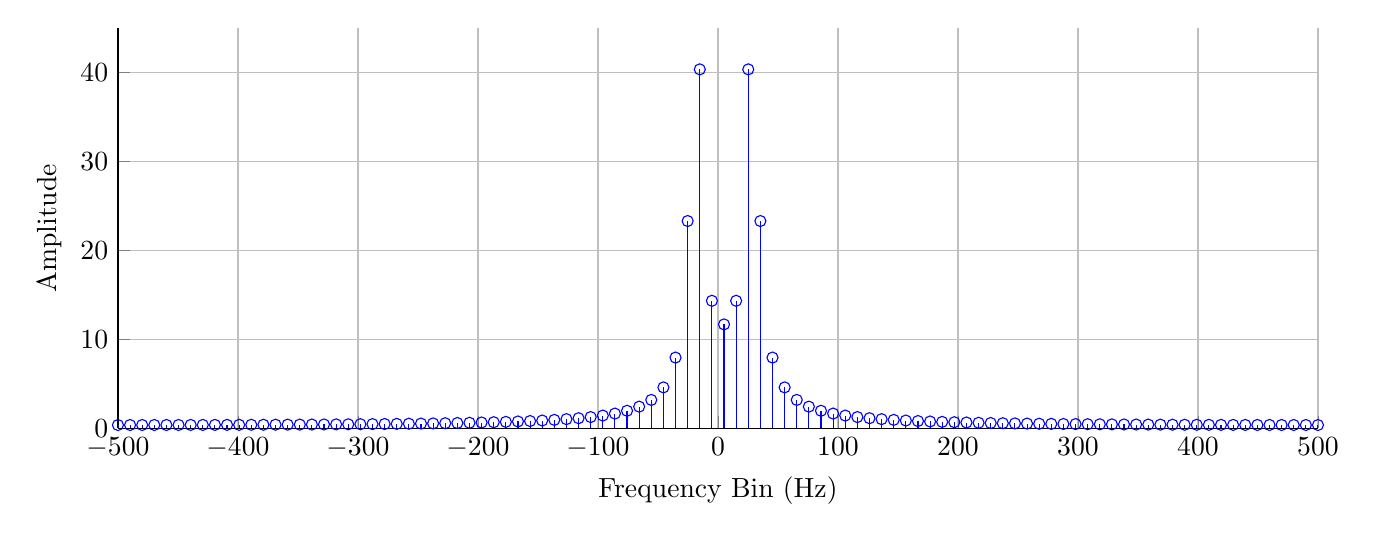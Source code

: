 % This file was created by matlab2tikz v0.4.7 (commit 702a69c38ec8199e39ae3054d8e7897cd2bdae98) running on MATLAB 8.3.
% Copyright (c) 2008--2014, Nico Schlömer <nico.schloemer@gmail.com>
% All rights reserved.
% Minimal pgfplots version: 1.3
% 
% The latest updates can be retrieved from
%   http://www.mathworks.com/matlabcentral/fileexchange/22022-matlab2tikz
% where you can also make suggestions and rate matlab2tikz.
% 
\begin{tikzpicture}

\begin{axis}[%
width=6in,
height=2in,
scale only axis,
xmin=-500,
xmax=500,
xlabel={Frequency Bin (Hz)},
xmajorgrids,
ymin=0,
ymax=45,
ylabel={Amplitude},
ymajorgrids,
axis x line*=bottom,
axis y line*=left
]
\addplot[ycomb,color=blue,solid,mark=o,mark options={solid}] plot table[row sep=crcr] {-500	0.362\\
-489.899	0.362\\
-479.798	0.363\\
-469.697	0.364\\
-459.596	0.365\\
-449.495	0.367\\
-439.394	0.369\\
-429.293	0.372\\
-419.192	0.375\\
-409.091	0.378\\
-398.99	0.382\\
-388.889	0.386\\
-378.788	0.391\\
-368.687	0.396\\
-358.586	0.402\\
-348.485	0.409\\
-338.384	0.416\\
-328.283	0.424\\
-318.182	0.433\\
-308.081	0.443\\
-297.98	0.453\\
-287.879	0.465\\
-277.778	0.477\\
-267.677	0.491\\
-257.576	0.507\\
-247.475	0.524\\
-237.374	0.543\\
-227.273	0.564\\
-217.172	0.587\\
-207.071	0.613\\
-196.97	0.643\\
-186.869	0.676\\
-176.768	0.714\\
-166.667	0.758\\
-156.566	0.808\\
-146.465	0.867\\
-136.364	0.938\\
-126.263	1.022\\
-116.162	1.126\\
-106.061	1.256\\
-95.96	1.424\\
-85.859	1.648\\
-75.758	1.962\\
-65.657	2.428\\
-55.556	3.185\\
-45.455	4.594\\
-35.354	7.948\\
-25.253	23.309\\
-15.152	40.371\\
-5.051	14.336\\
5.051	11.68\\
15.152	14.336\\
25.253	40.371\\
35.354	23.309\\
45.455	7.948\\
55.556	4.594\\
65.657	3.185\\
75.758	2.428\\
85.859	1.962\\
95.96	1.648\\
106.061	1.424\\
116.162	1.256\\
126.263	1.126\\
136.364	1.022\\
146.465	0.938\\
156.566	0.867\\
166.667	0.808\\
176.768	0.758\\
186.869	0.714\\
196.97	0.676\\
207.071	0.643\\
217.172	0.613\\
227.273	0.587\\
237.374	0.564\\
247.475	0.543\\
257.576	0.524\\
267.677	0.507\\
277.778	0.491\\
287.879	0.477\\
297.98	0.465\\
308.081	0.453\\
318.182	0.443\\
328.283	0.433\\
338.384	0.424\\
348.485	0.416\\
358.586	0.409\\
368.687	0.402\\
378.788	0.396\\
388.889	0.391\\
398.99	0.386\\
409.091	0.382\\
419.192	0.378\\
429.293	0.375\\
439.394	0.372\\
449.495	0.369\\
459.596	0.367\\
469.697	0.365\\
479.798	0.364\\
489.899	0.363\\
500	0.362\\
};
\addplot [color=black,solid,forget plot]
  table[row sep=crcr]{-500	0\\
500	0\\
};
\end{axis}
\end{tikzpicture}%